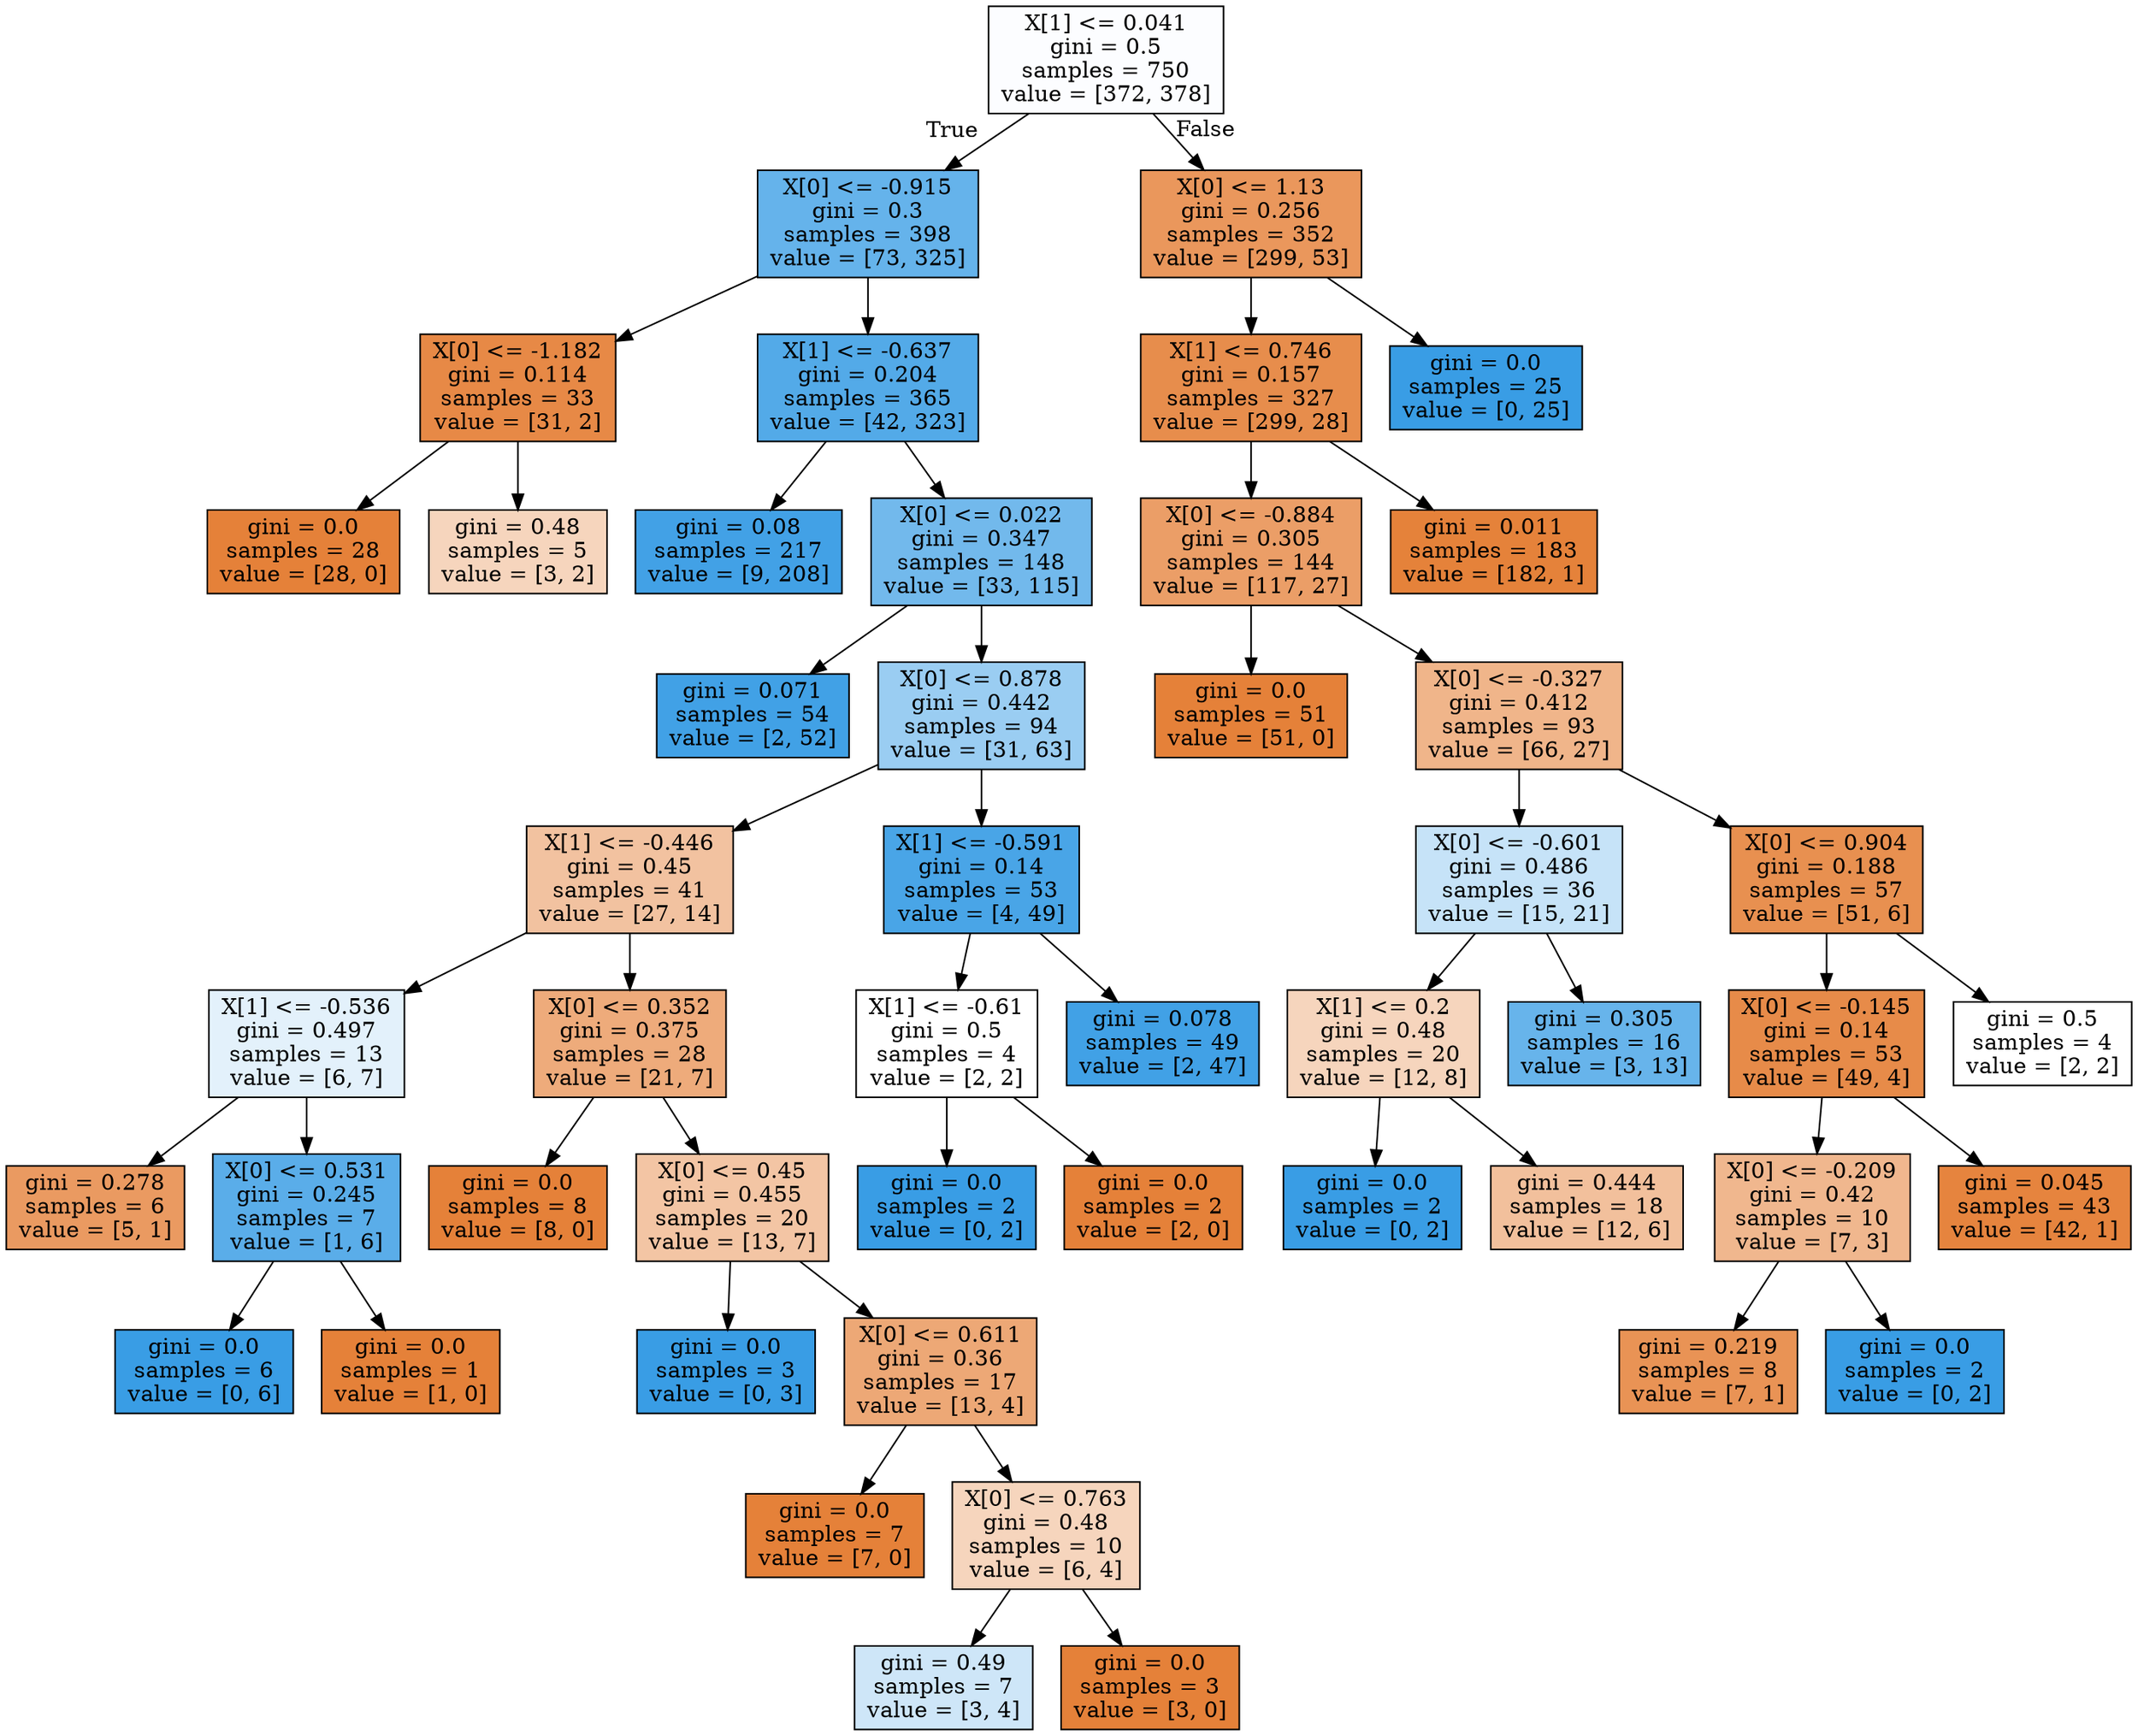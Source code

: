 digraph Tree {
node [shape=box, style="filled", color="black"] ;
0 [label="X[1] <= 0.041\ngini = 0.5\nsamples = 750\nvalue = [372, 378]", fillcolor="#fcfdff"] ;
1 [label="X[0] <= -0.915\ngini = 0.3\nsamples = 398\nvalue = [73, 325]", fillcolor="#65b3eb"] ;
0 -> 1 [labeldistance=2.5, labelangle=45, headlabel="True"] ;
3 [label="X[0] <= -1.182\ngini = 0.114\nsamples = 33\nvalue = [31, 2]", fillcolor="#e78946"] ;
1 -> 3 ;
37 [label="gini = 0.0\nsamples = 28\nvalue = [28, 0]", fillcolor="#e58139"] ;
3 -> 37 ;
38 [label="gini = 0.48\nsamples = 5\nvalue = [3, 2]", fillcolor="#f6d5bd"] ;
3 -> 38 ;
4 [label="X[1] <= -0.637\ngini = 0.204\nsamples = 365\nvalue = [42, 323]", fillcolor="#53aae8"] ;
1 -> 4 ;
7 [label="gini = 0.08\nsamples = 217\nvalue = [9, 208]", fillcolor="#42a1e6"] ;
4 -> 7 ;
8 [label="X[0] <= 0.022\ngini = 0.347\nsamples = 148\nvalue = [33, 115]", fillcolor="#72b9ec"] ;
4 -> 8 ;
9 [label="gini = 0.071\nsamples = 54\nvalue = [2, 52]", fillcolor="#41a1e6"] ;
8 -> 9 ;
10 [label="X[0] <= 0.878\ngini = 0.442\nsamples = 94\nvalue = [31, 63]", fillcolor="#9acdf2"] ;
8 -> 10 ;
11 [label="X[1] <= -0.446\ngini = 0.45\nsamples = 41\nvalue = [27, 14]", fillcolor="#f2c2a0"] ;
10 -> 11 ;
27 [label="X[1] <= -0.536\ngini = 0.497\nsamples = 13\nvalue = [6, 7]", fillcolor="#e3f1fb"] ;
11 -> 27 ;
29 [label="gini = 0.278\nsamples = 6\nvalue = [5, 1]", fillcolor="#ea9a61"] ;
27 -> 29 ;
30 [label="X[0] <= 0.531\ngini = 0.245\nsamples = 7\nvalue = [1, 6]", fillcolor="#5aade9"] ;
27 -> 30 ;
31 [label="gini = 0.0\nsamples = 6\nvalue = [0, 6]", fillcolor="#399de5"] ;
30 -> 31 ;
32 [label="gini = 0.0\nsamples = 1\nvalue = [1, 0]", fillcolor="#e58139"] ;
30 -> 32 ;
28 [label="X[0] <= 0.352\ngini = 0.375\nsamples = 28\nvalue = [21, 7]", fillcolor="#eeab7b"] ;
11 -> 28 ;
33 [label="gini = 0.0\nsamples = 8\nvalue = [8, 0]", fillcolor="#e58139"] ;
28 -> 33 ;
34 [label="X[0] <= 0.45\ngini = 0.455\nsamples = 20\nvalue = [13, 7]", fillcolor="#f3c5a4"] ;
28 -> 34 ;
35 [label="gini = 0.0\nsamples = 3\nvalue = [0, 3]", fillcolor="#399de5"] ;
34 -> 35 ;
36 [label="X[0] <= 0.611\ngini = 0.36\nsamples = 17\nvalue = [13, 4]", fillcolor="#eda876"] ;
34 -> 36 ;
41 [label="gini = 0.0\nsamples = 7\nvalue = [7, 0]", fillcolor="#e58139"] ;
36 -> 41 ;
42 [label="X[0] <= 0.763\ngini = 0.48\nsamples = 10\nvalue = [6, 4]", fillcolor="#f6d5bd"] ;
36 -> 42 ;
43 [label="gini = 0.49\nsamples = 7\nvalue = [3, 4]", fillcolor="#cee6f8"] ;
42 -> 43 ;
44 [label="gini = 0.0\nsamples = 3\nvalue = [3, 0]", fillcolor="#e58139"] ;
42 -> 44 ;
12 [label="X[1] <= -0.591\ngini = 0.14\nsamples = 53\nvalue = [4, 49]", fillcolor="#49a5e7"] ;
10 -> 12 ;
23 [label="X[1] <= -0.61\ngini = 0.5\nsamples = 4\nvalue = [2, 2]", fillcolor="#ffffff"] ;
12 -> 23 ;
25 [label="gini = 0.0\nsamples = 2\nvalue = [0, 2]", fillcolor="#399de5"] ;
23 -> 25 ;
26 [label="gini = 0.0\nsamples = 2\nvalue = [2, 0]", fillcolor="#e58139"] ;
23 -> 26 ;
24 [label="gini = 0.078\nsamples = 49\nvalue = [2, 47]", fillcolor="#41a1e6"] ;
12 -> 24 ;
2 [label="X[0] <= 1.13\ngini = 0.256\nsamples = 352\nvalue = [299, 53]", fillcolor="#ea975c"] ;
0 -> 2 [labeldistance=2.5, labelangle=-45, headlabel="False"] ;
5 [label="X[1] <= 0.746\ngini = 0.157\nsamples = 327\nvalue = [299, 28]", fillcolor="#e78d4c"] ;
2 -> 5 ;
13 [label="X[0] <= -0.884\ngini = 0.305\nsamples = 144\nvalue = [117, 27]", fillcolor="#eb9e67"] ;
5 -> 13 ;
15 [label="gini = 0.0\nsamples = 51\nvalue = [51, 0]", fillcolor="#e58139"] ;
13 -> 15 ;
16 [label="X[0] <= -0.327\ngini = 0.412\nsamples = 93\nvalue = [66, 27]", fillcolor="#f0b58a"] ;
13 -> 16 ;
17 [label="X[0] <= -0.601\ngini = 0.486\nsamples = 36\nvalue = [15, 21]", fillcolor="#c6e3f8"] ;
16 -> 17 ;
19 [label="X[1] <= 0.2\ngini = 0.48\nsamples = 20\nvalue = [12, 8]", fillcolor="#f6d5bd"] ;
17 -> 19 ;
21 [label="gini = 0.0\nsamples = 2\nvalue = [0, 2]", fillcolor="#399de5"] ;
19 -> 21 ;
22 [label="gini = 0.444\nsamples = 18\nvalue = [12, 6]", fillcolor="#f2c09c"] ;
19 -> 22 ;
20 [label="gini = 0.305\nsamples = 16\nvalue = [3, 13]", fillcolor="#67b4eb"] ;
17 -> 20 ;
18 [label="X[0] <= 0.904\ngini = 0.188\nsamples = 57\nvalue = [51, 6]", fillcolor="#e89050"] ;
16 -> 18 ;
39 [label="X[0] <= -0.145\ngini = 0.14\nsamples = 53\nvalue = [49, 4]", fillcolor="#e78b49"] ;
18 -> 39 ;
45 [label="X[0] <= -0.209\ngini = 0.42\nsamples = 10\nvalue = [7, 3]", fillcolor="#f0b78e"] ;
39 -> 45 ;
47 [label="gini = 0.219\nsamples = 8\nvalue = [7, 1]", fillcolor="#e99355"] ;
45 -> 47 ;
48 [label="gini = 0.0\nsamples = 2\nvalue = [0, 2]", fillcolor="#399de5"] ;
45 -> 48 ;
46 [label="gini = 0.045\nsamples = 43\nvalue = [42, 1]", fillcolor="#e6843e"] ;
39 -> 46 ;
40 [label="gini = 0.5\nsamples = 4\nvalue = [2, 2]", fillcolor="#ffffff"] ;
18 -> 40 ;
14 [label="gini = 0.011\nsamples = 183\nvalue = [182, 1]", fillcolor="#e5823a"] ;
5 -> 14 ;
6 [label="gini = 0.0\nsamples = 25\nvalue = [0, 25]", fillcolor="#399de5"] ;
2 -> 6 ;
}